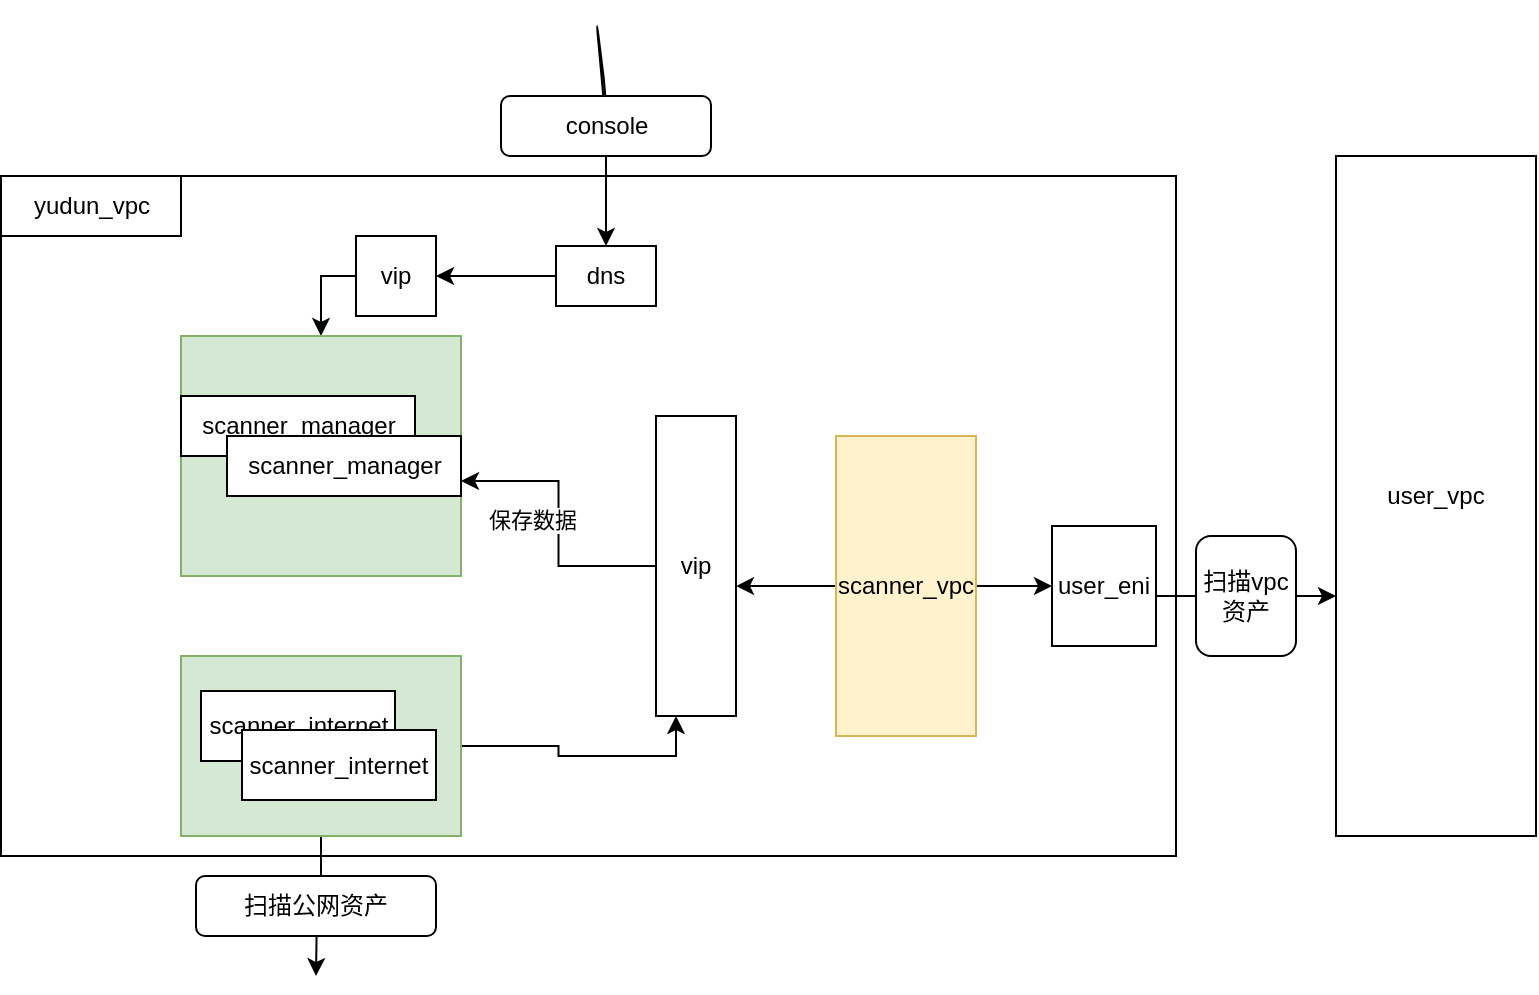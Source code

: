 <mxfile version="13.6.6" type="github">
  <diagram id="wVjcUUEIHYKsJOjNvUZC" name="Page-1">
    <mxGraphModel dx="1609" dy="437" grid="1" gridSize="10" guides="1" tooltips="1" connect="1" arrows="1" fold="1" page="1" pageScale="1" pageWidth="827" pageHeight="1169" math="0" shadow="0">
      <root>
        <mxCell id="0" />
        <mxCell id="1" parent="0" />
        <mxCell id="gsyiKU60q8panY_dlVR0-2" value="" style="rounded=0;whiteSpace=wrap;html=1;" vertex="1" parent="1">
          <mxGeometry x="-7.5" y="290" width="587.5" height="340" as="geometry" />
        </mxCell>
        <mxCell id="gsyiKU60q8panY_dlVR0-3" value="yudun_vpc" style="rounded=0;whiteSpace=wrap;html=1;" vertex="1" parent="1">
          <mxGeometry x="-7.5" y="290" width="90" height="30" as="geometry" />
        </mxCell>
        <mxCell id="gsyiKU60q8panY_dlVR0-12" value="" style="edgeStyle=orthogonalEdgeStyle;rounded=0;orthogonalLoop=1;jettySize=auto;html=1;" edge="1" parent="1" source="gsyiKU60q8panY_dlVR0-10" target="gsyiKU60q8panY_dlVR0-11">
          <mxGeometry relative="1" as="geometry" />
        </mxCell>
        <mxCell id="gsyiKU60q8panY_dlVR0-10" value="dns" style="rounded=0;whiteSpace=wrap;html=1;" vertex="1" parent="1">
          <mxGeometry x="270" y="325" width="50" height="30" as="geometry" />
        </mxCell>
        <mxCell id="gsyiKU60q8panY_dlVR0-57" style="edgeStyle=orthogonalEdgeStyle;rounded=0;orthogonalLoop=1;jettySize=auto;html=1;exitX=0;exitY=0.5;exitDx=0;exitDy=0;entryX=0.5;entryY=0;entryDx=0;entryDy=0;" edge="1" parent="1" source="gsyiKU60q8panY_dlVR0-11" target="gsyiKU60q8panY_dlVR0-49">
          <mxGeometry relative="1" as="geometry" />
        </mxCell>
        <mxCell id="gsyiKU60q8panY_dlVR0-11" value="vip" style="whiteSpace=wrap;html=1;aspect=fixed;" vertex="1" parent="1">
          <mxGeometry x="170" y="320" width="40" height="40" as="geometry" />
        </mxCell>
        <mxCell id="gsyiKU60q8panY_dlVR0-15" value="" style="endArrow=classic;html=1;" edge="1" parent="1" source="gsyiKU60q8panY_dlVR0-16" target="gsyiKU60q8panY_dlVR0-10">
          <mxGeometry width="50" height="50" relative="1" as="geometry">
            <mxPoint x="260" y="170" as="sourcePoint" />
            <mxPoint x="240" y="280" as="targetPoint" />
            <Array as="points">
              <mxPoint x="290" y="210" />
              <mxPoint x="295" y="250" />
            </Array>
          </mxGeometry>
        </mxCell>
        <mxCell id="gsyiKU60q8panY_dlVR0-49" value="" style="rounded=0;whiteSpace=wrap;html=1;fillColor=#d5e8d4;strokeColor=#82b366;" vertex="1" parent="1">
          <mxGeometry x="82.5" y="370" width="140" height="120" as="geometry" />
        </mxCell>
        <mxCell id="gsyiKU60q8panY_dlVR0-50" value="scanner_manager" style="rounded=0;whiteSpace=wrap;html=1;" vertex="1" parent="1">
          <mxGeometry x="82.5" y="400" width="117" height="30" as="geometry" />
        </mxCell>
        <mxCell id="gsyiKU60q8panY_dlVR0-55" value="scanner_manager" style="rounded=0;whiteSpace=wrap;html=1;" vertex="1" parent="1">
          <mxGeometry x="105.5" y="420" width="117" height="30" as="geometry" />
        </mxCell>
        <mxCell id="gsyiKU60q8panY_dlVR0-64" style="edgeStyle=orthogonalEdgeStyle;rounded=0;orthogonalLoop=1;jettySize=auto;html=1;exitX=0.5;exitY=1;exitDx=0;exitDy=0;" edge="1" parent="1" source="gsyiKU60q8panY_dlVR0-59">
          <mxGeometry relative="1" as="geometry">
            <mxPoint x="150" y="690" as="targetPoint" />
          </mxGeometry>
        </mxCell>
        <mxCell id="gsyiKU60q8panY_dlVR0-75" style="edgeStyle=orthogonalEdgeStyle;rounded=0;orthogonalLoop=1;jettySize=auto;html=1;exitX=1;exitY=0.5;exitDx=0;exitDy=0;entryX=0.25;entryY=1;entryDx=0;entryDy=0;" edge="1" parent="1" source="gsyiKU60q8panY_dlVR0-59" target="gsyiKU60q8panY_dlVR0-66">
          <mxGeometry relative="1" as="geometry" />
        </mxCell>
        <mxCell id="gsyiKU60q8panY_dlVR0-59" value="" style="rounded=0;whiteSpace=wrap;html=1;fillColor=#d5e8d4;strokeColor=#82b366;" vertex="1" parent="1">
          <mxGeometry x="82.5" y="530" width="140" height="90" as="geometry" />
        </mxCell>
        <mxCell id="gsyiKU60q8panY_dlVR0-60" value="scanner_internet" style="rounded=0;whiteSpace=wrap;html=1;" vertex="1" parent="1">
          <mxGeometry x="92.5" y="547.5" width="97" height="35" as="geometry" />
        </mxCell>
        <mxCell id="gsyiKU60q8panY_dlVR0-61" value="scanner_internet" style="rounded=0;whiteSpace=wrap;html=1;" vertex="1" parent="1">
          <mxGeometry x="113" y="567" width="97" height="35" as="geometry" />
        </mxCell>
        <mxCell id="gsyiKU60q8panY_dlVR0-65" value="扫描公网资产" style="rounded=1;whiteSpace=wrap;html=1;" vertex="1" parent="1">
          <mxGeometry x="90" y="640" width="120" height="30" as="geometry" />
        </mxCell>
        <mxCell id="gsyiKU60q8panY_dlVR0-73" style="edgeStyle=orthogonalEdgeStyle;rounded=0;orthogonalLoop=1;jettySize=auto;html=1;entryX=1;entryY=0.75;entryDx=0;entryDy=0;" edge="1" parent="1" source="gsyiKU60q8panY_dlVR0-66" target="gsyiKU60q8panY_dlVR0-55">
          <mxGeometry relative="1" as="geometry" />
        </mxCell>
        <mxCell id="gsyiKU60q8panY_dlVR0-74" value="保存数据" style="edgeLabel;html=1;align=center;verticalAlign=middle;resizable=0;points=[];" vertex="1" connectable="0" parent="gsyiKU60q8panY_dlVR0-73">
          <mxGeometry x="-0.304" y="-12" relative="1" as="geometry">
            <mxPoint x="-14" y="-11" as="offset" />
          </mxGeometry>
        </mxCell>
        <mxCell id="gsyiKU60q8panY_dlVR0-66" value="vip" style="rounded=0;whiteSpace=wrap;html=1;" vertex="1" parent="1">
          <mxGeometry x="320" y="410" width="40" height="150" as="geometry" />
        </mxCell>
        <mxCell id="gsyiKU60q8panY_dlVR0-69" value="" style="edgeStyle=orthogonalEdgeStyle;rounded=0;orthogonalLoop=1;jettySize=auto;html=1;" edge="1" parent="1" source="gsyiKU60q8panY_dlVR0-67" target="gsyiKU60q8panY_dlVR0-68">
          <mxGeometry relative="1" as="geometry" />
        </mxCell>
        <mxCell id="gsyiKU60q8panY_dlVR0-76" style="edgeStyle=orthogonalEdgeStyle;rounded=0;orthogonalLoop=1;jettySize=auto;html=1;exitX=0;exitY=0.5;exitDx=0;exitDy=0;entryX=1;entryY=0.567;entryDx=0;entryDy=0;entryPerimeter=0;" edge="1" parent="1" source="gsyiKU60q8panY_dlVR0-67" target="gsyiKU60q8panY_dlVR0-66">
          <mxGeometry relative="1" as="geometry" />
        </mxCell>
        <mxCell id="gsyiKU60q8panY_dlVR0-67" value="scanner_vpc" style="rounded=0;whiteSpace=wrap;html=1;fillColor=#fff2cc;strokeColor=#d6b656;" vertex="1" parent="1">
          <mxGeometry x="410" y="420" width="70" height="150" as="geometry" />
        </mxCell>
        <mxCell id="gsyiKU60q8panY_dlVR0-68" value="user_eni" style="whiteSpace=wrap;html=1;rounded=0;" vertex="1" parent="1">
          <mxGeometry x="518" y="465" width="52" height="60" as="geometry" />
        </mxCell>
        <mxCell id="gsyiKU60q8panY_dlVR0-70" value="" style="endArrow=classic;html=1;" edge="1" parent="1">
          <mxGeometry width="50" height="50" relative="1" as="geometry">
            <mxPoint x="570" y="500" as="sourcePoint" />
            <mxPoint x="660" y="500" as="targetPoint" />
            <Array as="points">
              <mxPoint x="660" y="500" />
            </Array>
          </mxGeometry>
        </mxCell>
        <mxCell id="gsyiKU60q8panY_dlVR0-72" value="扫描vpc资产" style="rounded=1;whiteSpace=wrap;html=1;" vertex="1" parent="1">
          <mxGeometry x="590" y="470" width="50" height="60" as="geometry" />
        </mxCell>
        <mxCell id="gsyiKU60q8panY_dlVR0-77" value="user_vpc" style="rounded=0;whiteSpace=wrap;html=1;" vertex="1" parent="1">
          <mxGeometry x="660" y="280" width="100" height="340" as="geometry" />
        </mxCell>
        <mxCell id="gsyiKU60q8panY_dlVR0-16" value="console" style="rounded=1;whiteSpace=wrap;html=1;" vertex="1" parent="1">
          <mxGeometry x="242.5" y="250" width="105" height="30" as="geometry" />
        </mxCell>
      </root>
    </mxGraphModel>
  </diagram>
</mxfile>
